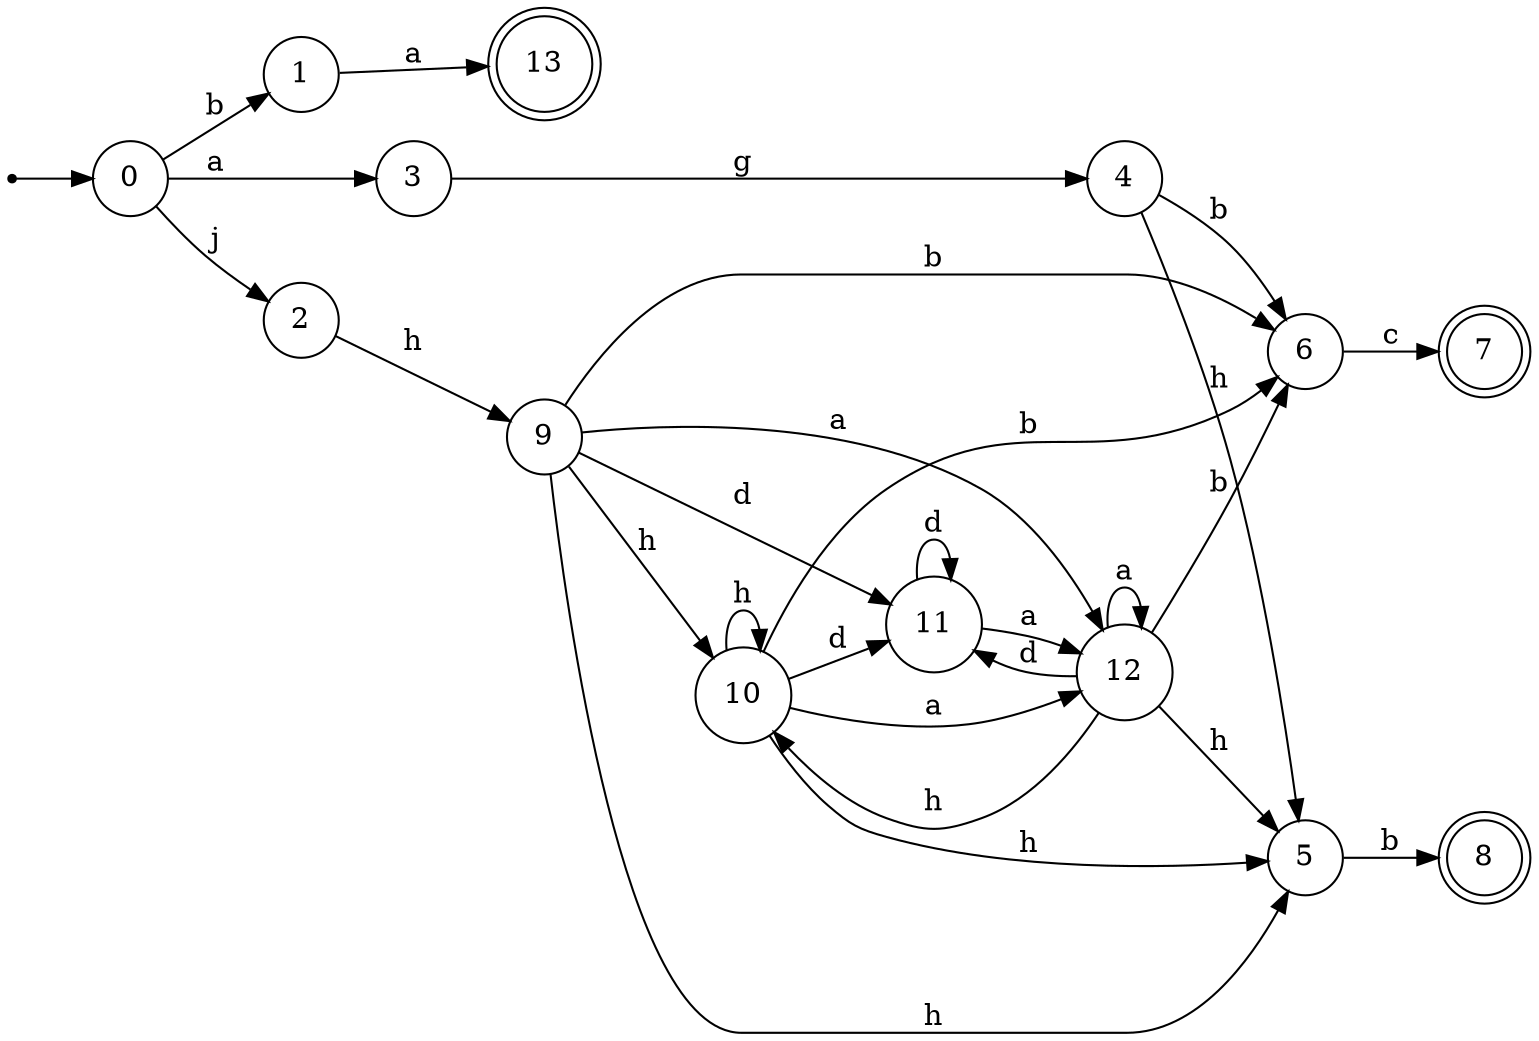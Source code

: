 digraph finite_state_machine {
rankdir=LR;
size="20,20";
node [shape = point]; "dummy0"
node [shape = circle]; "0";
"dummy0" -> "0";
node [shape = circle]; "1";
node [shape = circle]; "2";
node [shape = circle]; "3";
node [shape = circle]; "4";
node [shape = circle]; "5";
node [shape = circle]; "6";
node [shape = doublecircle]; "7";node [shape = doublecircle]; "8";node [shape = circle]; "9";
node [shape = circle]; "10";
node [shape = circle]; "11";
node [shape = circle]; "12";
node [shape = doublecircle]; "13";"0" -> "1" [label = "b"];
 "0" -> "2" [label = "j"];
 "0" -> "3" [label = "a"];
 "3" -> "4" [label = "g"];
 "4" -> "5" [label = "h"];
 "4" -> "6" [label = "b"];
 "6" -> "7" [label = "c"];
 "5" -> "8" [label = "b"];
 "2" -> "9" [label = "h"];
 "9" -> "10" [label = "h"];
 "9" -> "5" [label = "h"];
 "9" -> "11" [label = "d"];
 "9" -> "12" [label = "a"];
 "9" -> "6" [label = "b"];
 "12" -> "12" [label = "a"];
 "12" -> "11" [label = "d"];
 "12" -> "10" [label = "h"];
 "12" -> "5" [label = "h"];
 "12" -> "6" [label = "b"];
 "11" -> "11" [label = "d"];
 "11" -> "12" [label = "a"];
 "10" -> "10" [label = "h"];
 "10" -> "5" [label = "h"];
 "10" -> "11" [label = "d"];
 "10" -> "12" [label = "a"];
 "10" -> "6" [label = "b"];
 "1" -> "13" [label = "a"];
 }
